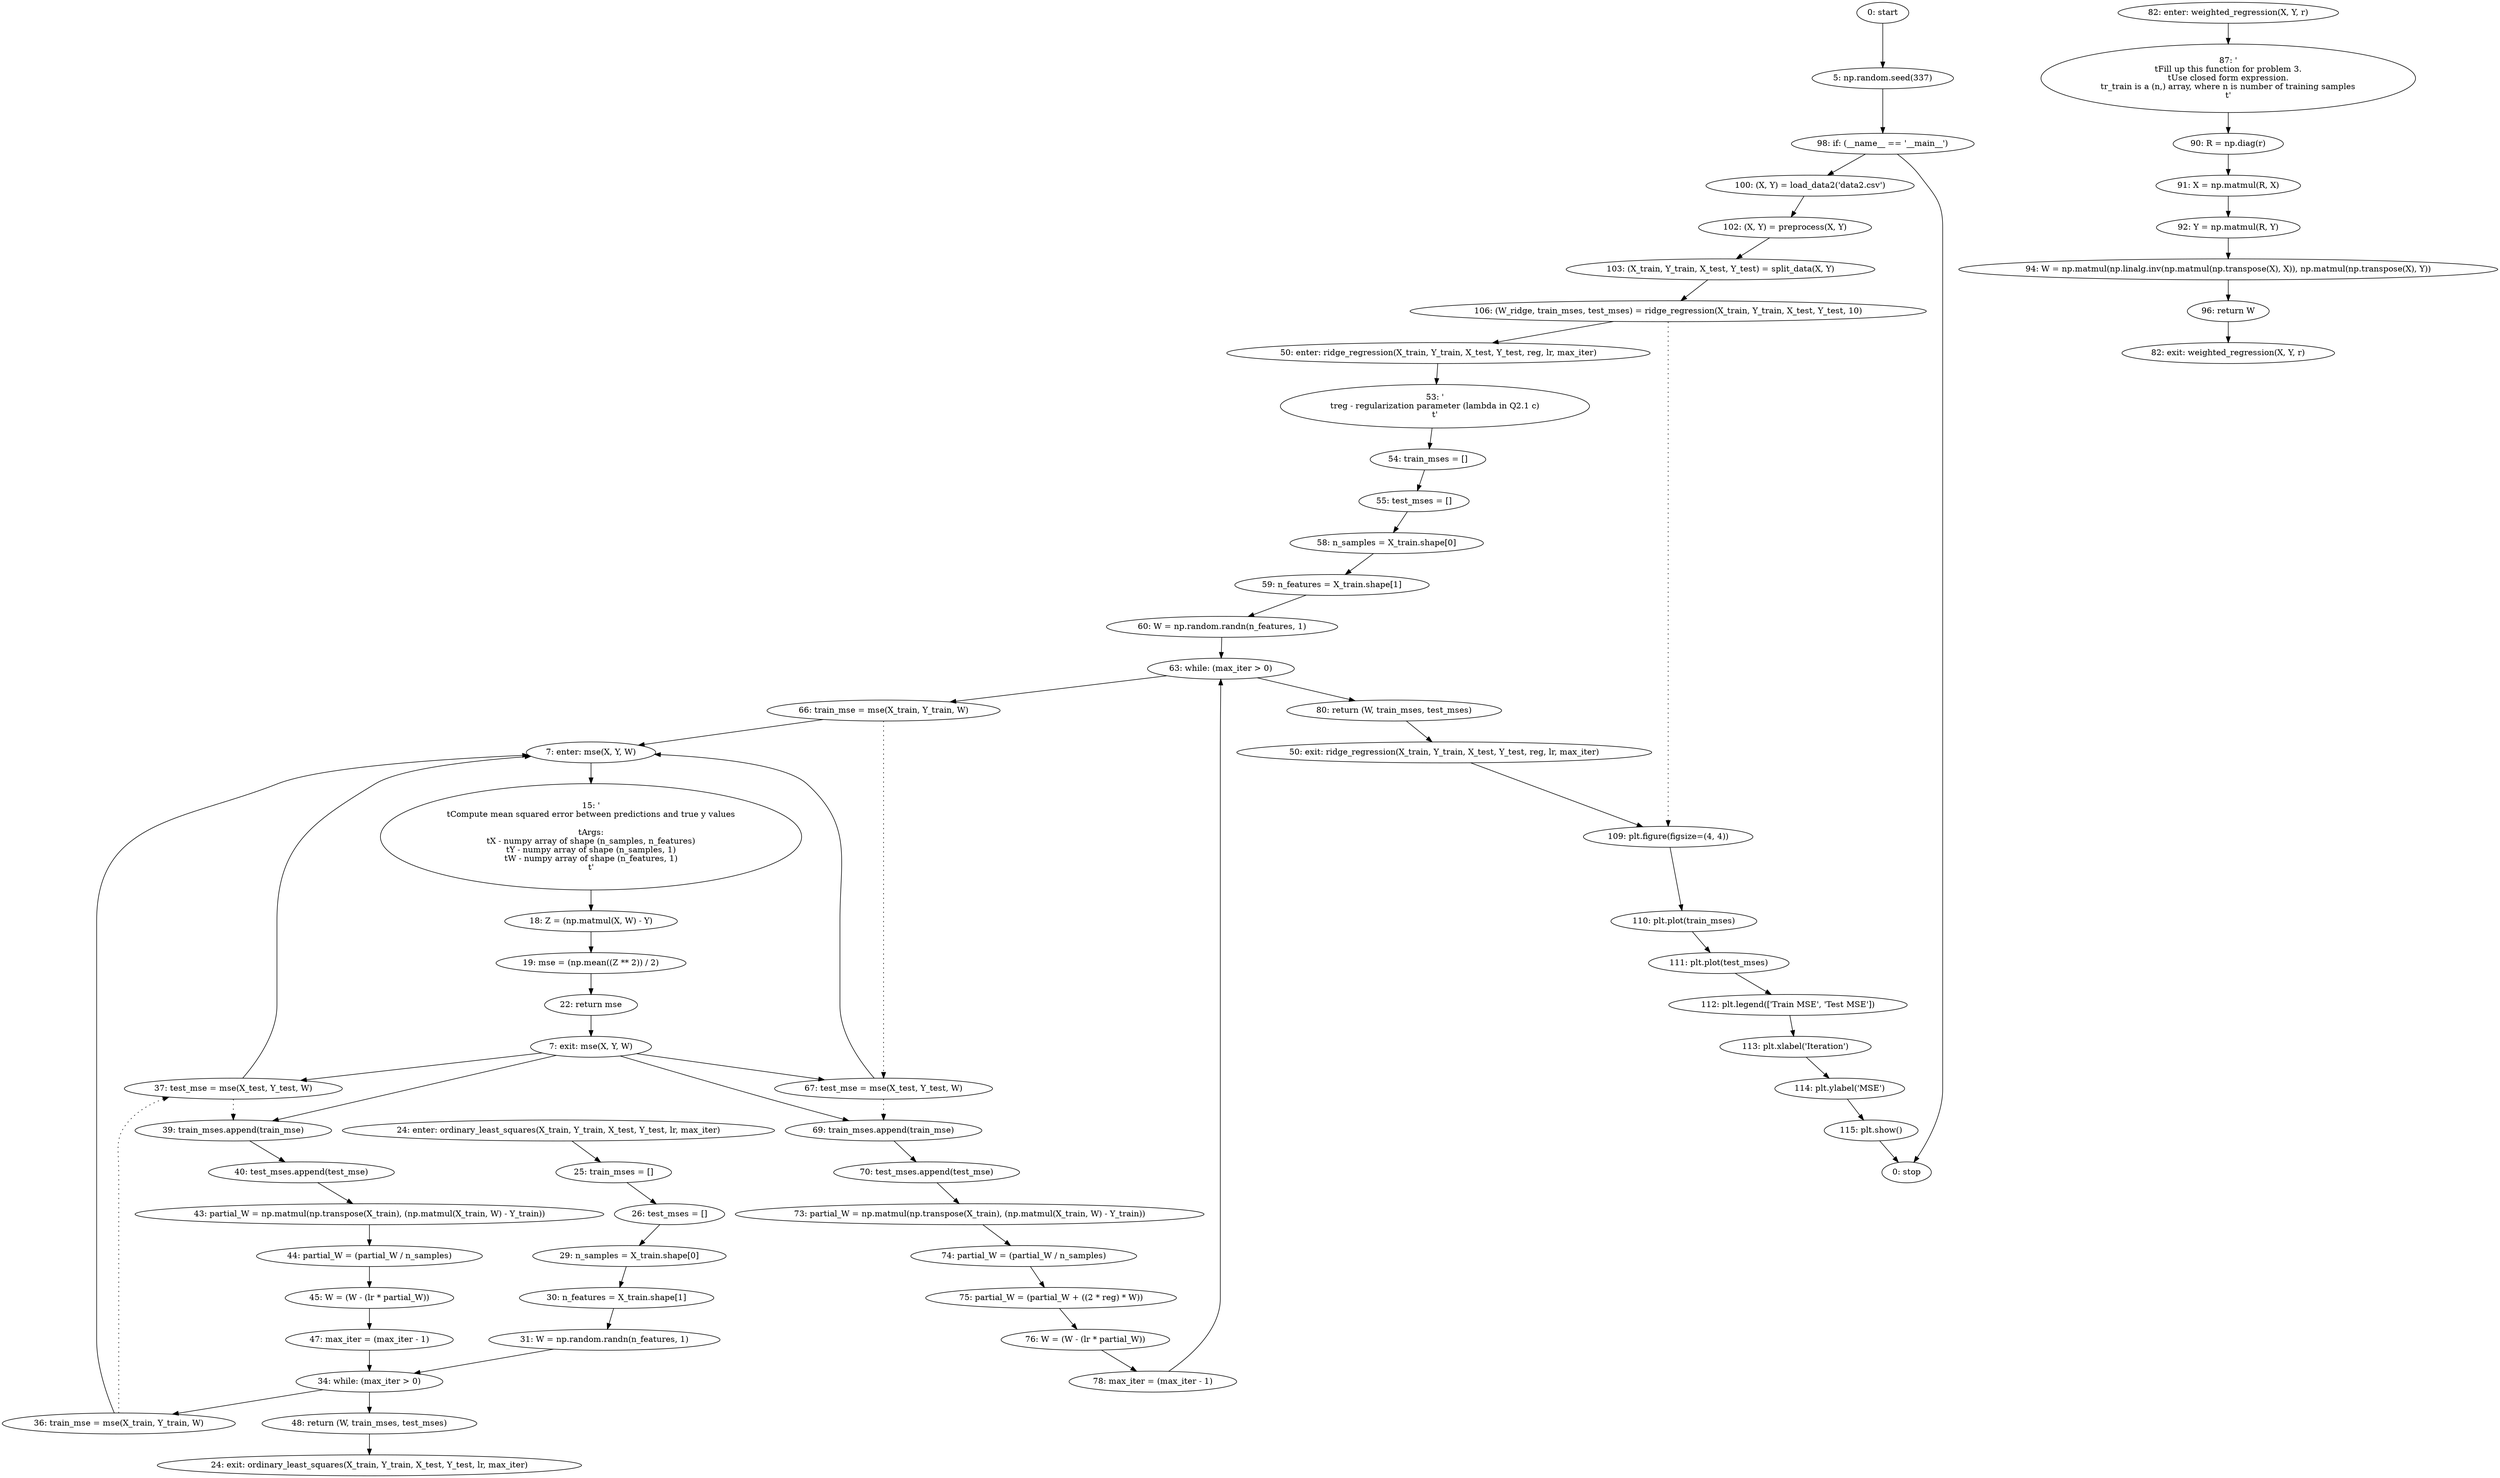 strict digraph "" {
	node [label="\N"];
	0	 [label="0: start"];
	1	 [label="5: np.random.seed(337)"];
	0 -> 1;
	52	 [label="98: if: (__name__ == '__main__')"];
	1 -> 52;
	53	 [label="100: (X, Y) = load_data2('data2.csv')"];
	52 -> 53;
	64	 [label="0: stop"];
	52 -> 64;
	2	 [label="7: enter: mse(X, Y, W)"];
	4	 [label="15: '\n\tCompute mean squared error between predictions and true y values\n\n\tArgs:\n\tX - numpy array of shape (n_samples, n_features)\n\tY \
- numpy array of shape (n_samples, 1)\n\tW - numpy array of shape (n_features, 1)\n\t'"];
	2 -> 4;
	5	 [label="18: Z = (np.matmul(X, W) - Y)"];
	4 -> 5;
	16	 [label="36: train_mse = mse(X_train, Y_train, W)"];
	16 -> 2;
	17	 [label="37: test_mse = mse(X_test, Y_test, W)"];
	16 -> 17	 [style=dotted,
		weight=100];
	17 -> 2;
	18	 [label="39: train_mses.append(train_mse)"];
	17 -> 18	 [style=dotted,
		weight=100];
	19	 [label="40: test_mses.append(test_mse)"];
	18 -> 19;
	34	 [label="66: train_mse = mse(X_train, Y_train, W)"];
	34 -> 2;
	35	 [label="67: test_mse = mse(X_test, Y_test, W)"];
	34 -> 35	 [style=dotted,
		weight=100];
	35 -> 2;
	36	 [label="69: train_mses.append(train_mse)"];
	35 -> 36	 [style=dotted,
		weight=100];
	37	 [label="70: test_mses.append(test_mse)"];
	36 -> 37;
	3	 [label="7: exit: mse(X, Y, W)"];
	3 -> 17;
	3 -> 18;
	3 -> 35;
	3 -> 36;
	7	 [label="22: return mse"];
	7 -> 3;
	6	 [label="19: mse = (np.mean((Z ** 2)) / 2)"];
	5 -> 6;
	6 -> 7;
	8	 [label="24: enter: ordinary_least_squares(X_train, Y_train, X_test, Y_test, lr, max_iter)"];
	10	 [label="25: train_mses = []"];
	8 -> 10;
	11	 [label="26: test_mses = []"];
	10 -> 11;
	9	 [label="24: exit: ordinary_least_squares(X_train, Y_train, X_test, Y_test, lr, max_iter)"];
	24	 [label="48: return (W, train_mses, test_mses)"];
	24 -> 9;
	12	 [label="29: n_samples = X_train.shape[0]"];
	11 -> 12;
	13	 [label="30: n_features = X_train.shape[1]"];
	12 -> 13;
	14	 [label="31: W = np.random.randn(n_features, 1)"];
	13 -> 14;
	15	 [label="34: while: (max_iter > 0)"];
	14 -> 15;
	15 -> 16;
	15 -> 24;
	23	 [label="47: max_iter = (max_iter - 1)"];
	23 -> 15;
	20	 [label="43: partial_W = np.matmul(np.transpose(X_train), (np.matmul(X_train, W) - Y_train))"];
	19 -> 20;
	21	 [label="44: partial_W = (partial_W / n_samples)"];
	20 -> 21;
	22	 [label="45: W = (W - (lr * partial_W))"];
	21 -> 22;
	22 -> 23;
	25	 [label="50: enter: ridge_regression(X_train, Y_train, X_test, Y_test, reg, lr, max_iter)"];
	27	 [label="53: '\n\treg - regularization parameter (lambda in Q2.1 c)\n\t'"];
	25 -> 27;
	28	 [label="54: train_mses = []"];
	27 -> 28;
	56	 [label="106: (W_ridge, train_mses, test_mses) = ridge_regression(X_train, Y_train, X_test, Y_test, 10)"];
	56 -> 25;
	57	 [label="109: plt.figure(figsize=(4, 4))"];
	56 -> 57	 [style=dotted,
		weight=100];
	58	 [label="110: plt.plot(train_mses)"];
	57 -> 58;
	26	 [label="50: exit: ridge_regression(X_train, Y_train, X_test, Y_test, reg, lr, max_iter)"];
	26 -> 57;
	43	 [label="80: return (W, train_mses, test_mses)"];
	43 -> 26;
	29	 [label="55: test_mses = []"];
	28 -> 29;
	30	 [label="58: n_samples = X_train.shape[0]"];
	29 -> 30;
	31	 [label="59: n_features = X_train.shape[1]"];
	30 -> 31;
	32	 [label="60: W = np.random.randn(n_features, 1)"];
	31 -> 32;
	33	 [label="63: while: (max_iter > 0)"];
	32 -> 33;
	33 -> 34;
	33 -> 43;
	42	 [label="78: max_iter = (max_iter - 1)"];
	42 -> 33;
	38	 [label="73: partial_W = np.matmul(np.transpose(X_train), (np.matmul(X_train, W) - Y_train))"];
	37 -> 38;
	39	 [label="74: partial_W = (partial_W / n_samples)"];
	38 -> 39;
	40	 [label="75: partial_W = (partial_W + ((2 * reg) * W))"];
	39 -> 40;
	41	 [label="76: W = (W - (lr * partial_W))"];
	40 -> 41;
	41 -> 42;
	44	 [label="82: enter: weighted_regression(X, Y, r)"];
	46	 [label="87: '\n\tFill up this function for problem 3.\n\tUse closed form expression.\n\tr_train is a (n,) array, where n is number of training \
samples\n\t'"];
	44 -> 46;
	47	 [label="90: R = np.diag(r)"];
	46 -> 47;
	45	 [label="82: exit: weighted_regression(X, Y, r)"];
	51	 [label="96: return W"];
	51 -> 45;
	48	 [label="91: X = np.matmul(R, X)"];
	47 -> 48;
	49	 [label="92: Y = np.matmul(R, Y)"];
	48 -> 49;
	50	 [label="94: W = np.matmul(np.linalg.inv(np.matmul(np.transpose(X), X)), np.matmul(np.transpose(X), Y))"];
	49 -> 50;
	50 -> 51;
	54	 [label="102: (X, Y) = preprocess(X, Y)"];
	53 -> 54;
	55	 [label="103: (X_train, Y_train, X_test, Y_test) = split_data(X, Y)"];
	54 -> 55;
	55 -> 56;
	59	 [label="111: plt.plot(test_mses)"];
	58 -> 59;
	60	 [label="112: plt.legend(['Train MSE', 'Test MSE'])"];
	59 -> 60;
	61	 [label="113: plt.xlabel('Iteration')"];
	60 -> 61;
	62	 [label="114: plt.ylabel('MSE')"];
	61 -> 62;
	63	 [label="115: plt.show()"];
	62 -> 63;
	63 -> 64;
}

